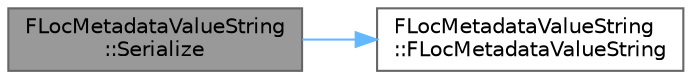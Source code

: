 digraph "FLocMetadataValueString::Serialize"
{
 // INTERACTIVE_SVG=YES
 // LATEX_PDF_SIZE
  bgcolor="transparent";
  edge [fontname=Helvetica,fontsize=10,labelfontname=Helvetica,labelfontsize=10];
  node [fontname=Helvetica,fontsize=10,shape=box,height=0.2,width=0.4];
  rankdir="LR";
  Node1 [id="Node000001",label="FLocMetadataValueString\l::Serialize",height=0.2,width=0.4,color="gray40", fillcolor="grey60", style="filled", fontcolor="black",tooltip=" "];
  Node1 -> Node2 [id="edge1_Node000001_Node000002",color="steelblue1",style="solid",tooltip=" "];
  Node2 [id="Node000002",label="FLocMetadataValueString\l::FLocMetadataValueString",height=0.2,width=0.4,color="grey40", fillcolor="white", style="filled",URL="$d6/d83/classFLocMetadataValueString.html#ac536adc66e3648147121f9bed9c29a60",tooltip=" "];
}
